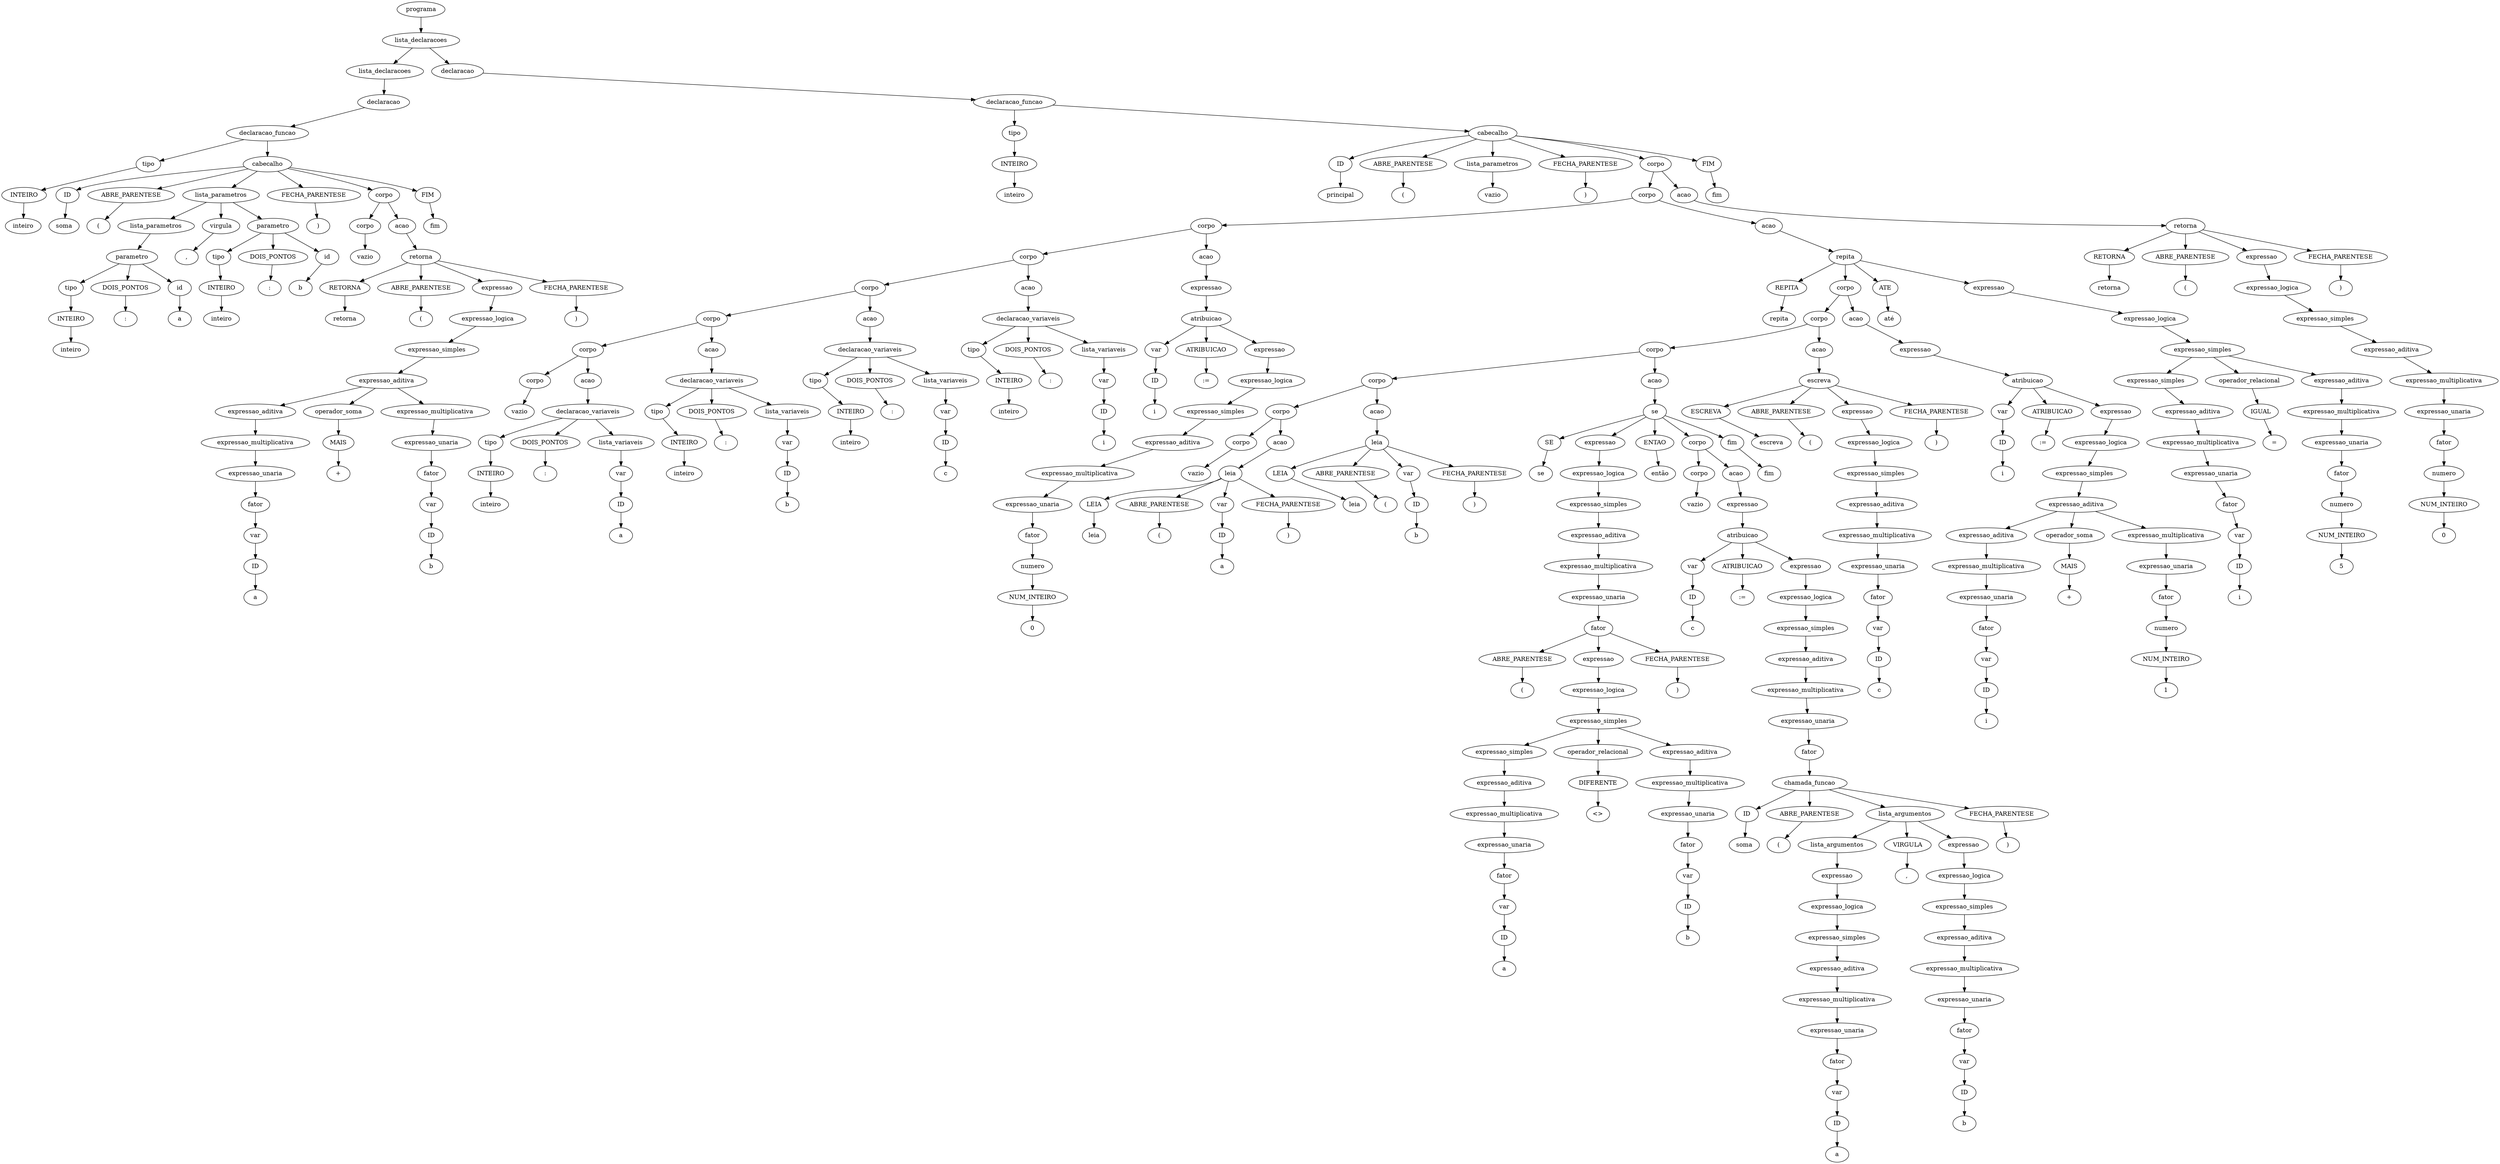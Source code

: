 digraph tree {
    "0x0" [label="programa"];
    "0x1" [label="lista_declaracoes"];
    "0x2" [label="lista_declaracoes"];
    "0x3" [label="declaracao"];
    "0x4" [label="declaracao_funcao"];
    "0x5" [label="tipo"];
    "0x6" [label="INTEIRO"];
    "0x7" [label="inteiro"];
    "0x8" [label="cabecalho"];
    "0x9" [label="ID"];
    "0xa" [label="soma"];
    "0xb" [label="ABRE_PARENTESE"];
    "0xc" [label="("];
    "0xd" [label="lista_parametros"];
    "0xe" [label="lista_parametros"];
    "0xf" [label="parametro"];
    "0x10" [label="tipo"];
    "0x11" [label="INTEIRO"];
    "0x12" [label="inteiro"];
    "0x13" [label="DOIS_PONTOS"];
    "0x14" [label=":"];
    "0x15" [label="id"];
    "0x16" [label="a"];
    "0x17" [label="virgula"];
    "0x18" [label=","];
    "0x19" [label="parametro"];
    "0x1a" [label="tipo"];
    "0x1b" [label="INTEIRO"];
    "0x1c" [label="inteiro"];
    "0x1d" [label="DOIS_PONTOS"];
    "0x1e" [label=":"];
    "0x1f" [label="id"];
    "0x20" [label="b"];
    "0x21" [label="FECHA_PARENTESE"];
    "0x22" [label=")"];
    "0x23" [label="corpo"];
    "0x24" [label="corpo"];
    "0x25" [label="vazio"];
    "0x26" [label="acao"];
    "0x27" [label="retorna"];
    "0x28" [label="RETORNA"];
    "0x29" [label="retorna"];
    "0x2a" [label="ABRE_PARENTESE"];
    "0x2b" [label="("];
    "0x2c" [label="expressao"];
    "0x2d" [label="expressao_logica"];
    "0x2e" [label="expressao_simples"];
    "0x2f" [label="expressao_aditiva"];
    "0x30" [label="expressao_aditiva"];
    "0x31" [label="expressao_multiplicativa"];
    "0x32" [label="expressao_unaria"];
    "0x33" [label="fator"];
    "0x34" [label="var"];
    "0x35" [label="ID"];
    "0x36" [label="a"];
    "0x37" [label="operador_soma"];
    "0x38" [label="MAIS"];
    "0x39" [label="+"];
    "0x3a" [label="expressao_multiplicativa"];
    "0x3b" [label="expressao_unaria"];
    "0x3c" [label="fator"];
    "0x3d" [label="var"];
    "0x3e" [label="ID"];
    "0x3f" [label="b"];
    "0x40" [label="FECHA_PARENTESE"];
    "0x41" [label=")"];
    "0x42" [label="FIM"];
    "0x43" [label="fim"];
    "0x44" [label="declaracao"];
    "0x45" [label="declaracao_funcao"];
    "0x46" [label="tipo"];
    "0x47" [label="INTEIRO"];
    "0x48" [label="inteiro"];
    "0x49" [label="cabecalho"];
    "0x4a" [label="ID"];
    "0x4b" [label="principal"];
    "0x4c" [label="ABRE_PARENTESE"];
    "0x4d" [label="("];
    "0x4e" [label="lista_parametros"];
    "0x4f" [label="vazio"];
    "0x50" [label="FECHA_PARENTESE"];
    "0x51" [label=")"];
    "0x52" [label="corpo"];
    "0x53" [label="corpo"];
    "0x54" [label="corpo"];
    "0x55" [label="corpo"];
    "0x56" [label="corpo"];
    "0x57" [label="corpo"];
    "0x58" [label="corpo"];
    "0x59" [label="corpo"];
    "0x5a" [label="vazio"];
    "0x5b" [label="acao"];
    "0x5c" [label="declaracao_variaveis"];
    "0x5d" [label="tipo"];
    "0x5e" [label="INTEIRO"];
    "0x5f" [label="inteiro"];
    "0x60" [label="DOIS_PONTOS"];
    "0x61" [label=":"];
    "0x62" [label="lista_variaveis"];
    "0x63" [label="var"];
    "0x64" [label="ID"];
    "0x65" [label="a"];
    "0x66" [label="acao"];
    "0x67" [label="declaracao_variaveis"];
    "0x68" [label="tipo"];
    "0x69" [label="INTEIRO"];
    "0x6a" [label="inteiro"];
    "0x6b" [label="DOIS_PONTOS"];
    "0x6c" [label=":"];
    "0x6d" [label="lista_variaveis"];
    "0x6e" [label="var"];
    "0x6f" [label="ID"];
    "0x70" [label="b"];
    "0x71" [label="acao"];
    "0x72" [label="declaracao_variaveis"];
    "0x73" [label="tipo"];
    "0x74" [label="INTEIRO"];
    "0x75" [label="inteiro"];
    "0x76" [label="DOIS_PONTOS"];
    "0x77" [label=":"];
    "0x78" [label="lista_variaveis"];
    "0x79" [label="var"];
    "0x7a" [label="ID"];
    "0x7b" [label="c"];
    "0x7c" [label="acao"];
    "0x7d" [label="declaracao_variaveis"];
    "0x7e" [label="tipo"];
    "0x7f" [label="INTEIRO"];
    "0x80" [label="inteiro"];
    "0x81" [label="DOIS_PONTOS"];
    "0x82" [label=":"];
    "0x83" [label="lista_variaveis"];
    "0x84" [label="var"];
    "0x85" [label="ID"];
    "0x86" [label="i"];
    "0x87" [label="acao"];
    "0x88" [label="expressao"];
    "0x89" [label="atribuicao"];
    "0x8a" [label="var"];
    "0x8b" [label="ID"];
    "0x8c" [label="i"];
    "0x8d" [label="ATRIBUICAO"];
    "0x8e" [label=":="];
    "0x8f" [label="expressao"];
    "0x90" [label="expressao_logica"];
    "0x91" [label="expressao_simples"];
    "0x92" [label="expressao_aditiva"];
    "0x93" [label="expressao_multiplicativa"];
    "0x94" [label="expressao_unaria"];
    "0x95" [label="fator"];
    "0x96" [label="numero"];
    "0x97" [label="NUM_INTEIRO"];
    "0x98" [label="0"];
    "0x99" [label="acao"];
    "0x9a" [label="repita"];
    "0x9b" [label="REPITA"];
    "0x9c" [label="repita"];
    "0x9d" [label="corpo"];
    "0x9e" [label="corpo"];
    "0x9f" [label="corpo"];
    "0xa0" [label="corpo"];
    "0xa1" [label="corpo"];
    "0xa2" [label="corpo"];
    "0xa3" [label="vazio"];
    "0xa4" [label="acao"];
    "0xa5" [label="leia"];
    "0xa6" [label="LEIA"];
    "0xa7" [label="leia"];
    "0xa8" [label="ABRE_PARENTESE"];
    "0xa9" [label="("];
    "0xaa" [label="var"];
    "0xab" [label="ID"];
    "0xac" [label="a"];
    "0xad" [label="FECHA_PARENTESE"];
    "0xae" [label=")"];
    "0xaf" [label="acao"];
    "0xb0" [label="leia"];
    "0xb1" [label="LEIA"];
    "0xb2" [label="leia"];
    "0xb3" [label="ABRE_PARENTESE"];
    "0xb4" [label="("];
    "0xb5" [label="var"];
    "0xb6" [label="ID"];
    "0xb7" [label="b"];
    "0xb8" [label="FECHA_PARENTESE"];
    "0xb9" [label=")"];
    "0xba" [label="acao"];
    "0xbb" [label="se"];
    "0xbc" [label="SE"];
    "0xbd" [label="se"];
    "0xbe" [label="expressao"];
    "0xbf" [label="expressao_logica"];
    "0xc0" [label="expressao_simples"];
    "0xc1" [label="expressao_aditiva"];
    "0xc2" [label="expressao_multiplicativa"];
    "0xc3" [label="expressao_unaria"];
    "0xc4" [label="fator"];
    "0xc5" [label="ABRE_PARENTESE"];
    "0xc6" [label="("];
    "0xc7" [label="expressao"];
    "0xc8" [label="expressao_logica"];
    "0xc9" [label="expressao_simples"];
    "0xca" [label="expressao_simples"];
    "0xcb" [label="expressao_aditiva"];
    "0xcc" [label="expressao_multiplicativa"];
    "0xcd" [label="expressao_unaria"];
    "0xce" [label="fator"];
    "0xcf" [label="var"];
    "0xd0" [label="ID"];
    "0xd1" [label="a"];
    "0xd2" [label="operador_relacional"];
    "0xd3" [label="DIFERENTE"];
    "0xd4" [label="<>"];
    "0xd5" [label="expressao_aditiva"];
    "0xd6" [label="expressao_multiplicativa"];
    "0xd7" [label="expressao_unaria"];
    "0xd8" [label="fator"];
    "0xd9" [label="var"];
    "0xda" [label="ID"];
    "0xdb" [label="b"];
    "0xdc" [label="FECHA_PARENTESE"];
    "0xdd" [label=")"];
    "0xde" [label="ENTAO"];
    "0xdf" [label="então"];
    "0xe0" [label="corpo"];
    "0xe1" [label="corpo"];
    "0xe2" [label="vazio"];
    "0xe3" [label="acao"];
    "0xe4" [label="expressao"];
    "0xe5" [label="atribuicao"];
    "0xe6" [label="var"];
    "0xe7" [label="ID"];
    "0xe8" [label="c"];
    "0xe9" [label="ATRIBUICAO"];
    "0xea" [label=":="];
    "0xeb" [label="expressao"];
    "0xec" [label="expressao_logica"];
    "0xed" [label="expressao_simples"];
    "0xee" [label="expressao_aditiva"];
    "0xef" [label="expressao_multiplicativa"];
    "0xf0" [label="expressao_unaria"];
    "0xf1" [label="fator"];
    "0xf2" [label="chamada_funcao"];
    "0xf3" [label="ID"];
    "0xf4" [label="soma"];
    "0xf5" [label="ABRE_PARENTESE"];
    "0xf6" [label="("];
    "0xf7" [label="lista_argumentos"];
    "0xf8" [label="lista_argumentos"];
    "0xf9" [label="expressao"];
    "0xfa" [label="expressao_logica"];
    "0xfb" [label="expressao_simples"];
    "0xfc" [label="expressao_aditiva"];
    "0xfd" [label="expressao_multiplicativa"];
    "0xfe" [label="expressao_unaria"];
    "0xff" [label="fator"];
    "0x100" [label="var"];
    "0x101" [label="ID"];
    "0x102" [label="a"];
    "0x103" [label="VIRGULA"];
    "0x104" [label=","];
    "0x105" [label="expressao"];
    "0x106" [label="expressao_logica"];
    "0x107" [label="expressao_simples"];
    "0x108" [label="expressao_aditiva"];
    "0x109" [label="expressao_multiplicativa"];
    "0x10a" [label="expressao_unaria"];
    "0x10b" [label="fator"];
    "0x10c" [label="var"];
    "0x10d" [label="ID"];
    "0x10e" [label="b"];
    "0x10f" [label="FECHA_PARENTESE"];
    "0x110" [label=")"];
    "0x111" [label="fim"];
    "0x112" [label="fim"];
    "0x113" [label="acao"];
    "0x114" [label="escreva"];
    "0x115" [label="ESCREVA"];
    "0x116" [label="escreva"];
    "0x117" [label="ABRE_PARENTESE"];
    "0x118" [label="("];
    "0x119" [label="expressao"];
    "0x11a" [label="expressao_logica"];
    "0x11b" [label="expressao_simples"];
    "0x11c" [label="expressao_aditiva"];
    "0x11d" [label="expressao_multiplicativa"];
    "0x11e" [label="expressao_unaria"];
    "0x11f" [label="fator"];
    "0x120" [label="var"];
    "0x121" [label="ID"];
    "0x122" [label="c"];
    "0x123" [label="FECHA_PARENTESE"];
    "0x124" [label=")"];
    "0x125" [label="acao"];
    "0x126" [label="expressao"];
    "0x127" [label="atribuicao"];
    "0x128" [label="var"];
    "0x129" [label="ID"];
    "0x12a" [label="i"];
    "0x12b" [label="ATRIBUICAO"];
    "0x12c" [label=":="];
    "0x12d" [label="expressao"];
    "0x12e" [label="expressao_logica"];
    "0x12f" [label="expressao_simples"];
    "0x130" [label="expressao_aditiva"];
    "0x131" [label="expressao_aditiva"];
    "0x132" [label="expressao_multiplicativa"];
    "0x133" [label="expressao_unaria"];
    "0x134" [label="fator"];
    "0x135" [label="var"];
    "0x136" [label="ID"];
    "0x137" [label="i"];
    "0x138" [label="operador_soma"];
    "0x139" [label="MAIS"];
    "0x13a" [label="+"];
    "0x13b" [label="expressao_multiplicativa"];
    "0x13c" [label="expressao_unaria"];
    "0x13d" [label="fator"];
    "0x13e" [label="numero"];
    "0x13f" [label="NUM_INTEIRO"];
    "0x140" [label="1"];
    "0x141" [label="ATE"];
    "0x142" [label="até"];
    "0x143" [label="expressao"];
    "0x144" [label="expressao_logica"];
    "0x145" [label="expressao_simples"];
    "0x146" [label="expressao_simples"];
    "0x147" [label="expressao_aditiva"];
    "0x148" [label="expressao_multiplicativa"];
    "0x149" [label="expressao_unaria"];
    "0x14a" [label="fator"];
    "0x14b" [label="var"];
    "0x14c" [label="ID"];
    "0x14d" [label="i"];
    "0x14e" [label="operador_relacional"];
    "0x14f" [label="IGUAL"];
    "0x150" [label="="];
    "0x151" [label="expressao_aditiva"];
    "0x152" [label="expressao_multiplicativa"];
    "0x153" [label="expressao_unaria"];
    "0x154" [label="fator"];
    "0x155" [label="numero"];
    "0x156" [label="NUM_INTEIRO"];
    "0x157" [label="5"];
    "0x158" [label="acao"];
    "0x159" [label="retorna"];
    "0x15a" [label="RETORNA"];
    "0x15b" [label="retorna"];
    "0x15c" [label="ABRE_PARENTESE"];
    "0x15d" [label="("];
    "0x15e" [label="expressao"];
    "0x15f" [label="expressao_logica"];
    "0x160" [label="expressao_simples"];
    "0x161" [label="expressao_aditiva"];
    "0x162" [label="expressao_multiplicativa"];
    "0x163" [label="expressao_unaria"];
    "0x164" [label="fator"];
    "0x165" [label="numero"];
    "0x166" [label="NUM_INTEIRO"];
    "0x167" [label="0"];
    "0x168" [label="FECHA_PARENTESE"];
    "0x169" [label=")"];
    "0x16a" [label="FIM"];
    "0x16b" [label="fim"];
    "0x0" -> "0x1";
    "0x1" -> "0x2";
    "0x1" -> "0x44";
    "0x2" -> "0x3";
    "0x3" -> "0x4";
    "0x4" -> "0x5";
    "0x4" -> "0x8";
    "0x5" -> "0x6";
    "0x6" -> "0x7";
    "0x8" -> "0x9";
    "0x8" -> "0xb";
    "0x8" -> "0xd";
    "0x8" -> "0x21";
    "0x8" -> "0x23";
    "0x8" -> "0x42";
    "0x9" -> "0xa";
    "0xb" -> "0xc";
    "0xd" -> "0xe";
    "0xd" -> "0x17";
    "0xd" -> "0x19";
    "0xe" -> "0xf";
    "0xf" -> "0x10";
    "0xf" -> "0x13";
    "0xf" -> "0x15";
    "0x10" -> "0x11";
    "0x11" -> "0x12";
    "0x13" -> "0x14";
    "0x15" -> "0x16";
    "0x17" -> "0x18";
    "0x19" -> "0x1a";
    "0x19" -> "0x1d";
    "0x19" -> "0x1f";
    "0x1a" -> "0x1b";
    "0x1b" -> "0x1c";
    "0x1d" -> "0x1e";
    "0x1f" -> "0x20";
    "0x21" -> "0x22";
    "0x23" -> "0x24";
    "0x23" -> "0x26";
    "0x24" -> "0x25";
    "0x26" -> "0x27";
    "0x27" -> "0x28";
    "0x27" -> "0x2a";
    "0x27" -> "0x2c";
    "0x27" -> "0x40";
    "0x28" -> "0x29";
    "0x2a" -> "0x2b";
    "0x2c" -> "0x2d";
    "0x2d" -> "0x2e";
    "0x2e" -> "0x2f";
    "0x2f" -> "0x30";
    "0x2f" -> "0x37";
    "0x2f" -> "0x3a";
    "0x30" -> "0x31";
    "0x31" -> "0x32";
    "0x32" -> "0x33";
    "0x33" -> "0x34";
    "0x34" -> "0x35";
    "0x35" -> "0x36";
    "0x37" -> "0x38";
    "0x38" -> "0x39";
    "0x3a" -> "0x3b";
    "0x3b" -> "0x3c";
    "0x3c" -> "0x3d";
    "0x3d" -> "0x3e";
    "0x3e" -> "0x3f";
    "0x40" -> "0x41";
    "0x42" -> "0x43";
    "0x44" -> "0x45";
    "0x45" -> "0x46";
    "0x45" -> "0x49";
    "0x46" -> "0x47";
    "0x47" -> "0x48";
    "0x49" -> "0x4a";
    "0x49" -> "0x4c";
    "0x49" -> "0x4e";
    "0x49" -> "0x50";
    "0x49" -> "0x52";
    "0x49" -> "0x16a";
    "0x4a" -> "0x4b";
    "0x4c" -> "0x4d";
    "0x4e" -> "0x4f";
    "0x50" -> "0x51";
    "0x52" -> "0x53";
    "0x52" -> "0x158";
    "0x53" -> "0x54";
    "0x53" -> "0x99";
    "0x54" -> "0x55";
    "0x54" -> "0x87";
    "0x55" -> "0x56";
    "0x55" -> "0x7c";
    "0x56" -> "0x57";
    "0x56" -> "0x71";
    "0x57" -> "0x58";
    "0x57" -> "0x66";
    "0x58" -> "0x59";
    "0x58" -> "0x5b";
    "0x59" -> "0x5a";
    "0x5b" -> "0x5c";
    "0x5c" -> "0x5d";
    "0x5c" -> "0x60";
    "0x5c" -> "0x62";
    "0x5d" -> "0x5e";
    "0x5e" -> "0x5f";
    "0x60" -> "0x61";
    "0x62" -> "0x63";
    "0x63" -> "0x64";
    "0x64" -> "0x65";
    "0x66" -> "0x67";
    "0x67" -> "0x68";
    "0x67" -> "0x6b";
    "0x67" -> "0x6d";
    "0x68" -> "0x69";
    "0x69" -> "0x6a";
    "0x6b" -> "0x6c";
    "0x6d" -> "0x6e";
    "0x6e" -> "0x6f";
    "0x6f" -> "0x70";
    "0x71" -> "0x72";
    "0x72" -> "0x73";
    "0x72" -> "0x76";
    "0x72" -> "0x78";
    "0x73" -> "0x74";
    "0x74" -> "0x75";
    "0x76" -> "0x77";
    "0x78" -> "0x79";
    "0x79" -> "0x7a";
    "0x7a" -> "0x7b";
    "0x7c" -> "0x7d";
    "0x7d" -> "0x7e";
    "0x7d" -> "0x81";
    "0x7d" -> "0x83";
    "0x7e" -> "0x7f";
    "0x7f" -> "0x80";
    "0x81" -> "0x82";
    "0x83" -> "0x84";
    "0x84" -> "0x85";
    "0x85" -> "0x86";
    "0x87" -> "0x88";
    "0x88" -> "0x89";
    "0x89" -> "0x8a";
    "0x89" -> "0x8d";
    "0x89" -> "0x8f";
    "0x8a" -> "0x8b";
    "0x8b" -> "0x8c";
    "0x8d" -> "0x8e";
    "0x8f" -> "0x90";
    "0x90" -> "0x91";
    "0x91" -> "0x92";
    "0x92" -> "0x93";
    "0x93" -> "0x94";
    "0x94" -> "0x95";
    "0x95" -> "0x96";
    "0x96" -> "0x97";
    "0x97" -> "0x98";
    "0x99" -> "0x9a";
    "0x9a" -> "0x9b";
    "0x9a" -> "0x9d";
    "0x9a" -> "0x141";
    "0x9a" -> "0x143";
    "0x9b" -> "0x9c";
    "0x9d" -> "0x9e";
    "0x9d" -> "0x125";
    "0x9e" -> "0x9f";
    "0x9e" -> "0x113";
    "0x9f" -> "0xa0";
    "0x9f" -> "0xba";
    "0xa0" -> "0xa1";
    "0xa0" -> "0xaf";
    "0xa1" -> "0xa2";
    "0xa1" -> "0xa4";
    "0xa2" -> "0xa3";
    "0xa4" -> "0xa5";
    "0xa5" -> "0xa6";
    "0xa5" -> "0xa8";
    "0xa5" -> "0xaa";
    "0xa5" -> "0xad";
    "0xa6" -> "0xa7";
    "0xa8" -> "0xa9";
    "0xaa" -> "0xab";
    "0xab" -> "0xac";
    "0xad" -> "0xae";
    "0xaf" -> "0xb0";
    "0xb0" -> "0xb1";
    "0xb0" -> "0xb3";
    "0xb0" -> "0xb5";
    "0xb0" -> "0xb8";
    "0xb1" -> "0xb2";
    "0xb3" -> "0xb4";
    "0xb5" -> "0xb6";
    "0xb6" -> "0xb7";
    "0xb8" -> "0xb9";
    "0xba" -> "0xbb";
    "0xbb" -> "0xbc";
    "0xbb" -> "0xbe";
    "0xbb" -> "0xde";
    "0xbb" -> "0xe0";
    "0xbb" -> "0x111";
    "0xbc" -> "0xbd";
    "0xbe" -> "0xbf";
    "0xbf" -> "0xc0";
    "0xc0" -> "0xc1";
    "0xc1" -> "0xc2";
    "0xc2" -> "0xc3";
    "0xc3" -> "0xc4";
    "0xc4" -> "0xc5";
    "0xc4" -> "0xc7";
    "0xc4" -> "0xdc";
    "0xc5" -> "0xc6";
    "0xc7" -> "0xc8";
    "0xc8" -> "0xc9";
    "0xc9" -> "0xca";
    "0xc9" -> "0xd2";
    "0xc9" -> "0xd5";
    "0xca" -> "0xcb";
    "0xcb" -> "0xcc";
    "0xcc" -> "0xcd";
    "0xcd" -> "0xce";
    "0xce" -> "0xcf";
    "0xcf" -> "0xd0";
    "0xd0" -> "0xd1";
    "0xd2" -> "0xd3";
    "0xd3" -> "0xd4";
    "0xd5" -> "0xd6";
    "0xd6" -> "0xd7";
    "0xd7" -> "0xd8";
    "0xd8" -> "0xd9";
    "0xd9" -> "0xda";
    "0xda" -> "0xdb";
    "0xdc" -> "0xdd";
    "0xde" -> "0xdf";
    "0xe0" -> "0xe1";
    "0xe0" -> "0xe3";
    "0xe1" -> "0xe2";
    "0xe3" -> "0xe4";
    "0xe4" -> "0xe5";
    "0xe5" -> "0xe6";
    "0xe5" -> "0xe9";
    "0xe5" -> "0xeb";
    "0xe6" -> "0xe7";
    "0xe7" -> "0xe8";
    "0xe9" -> "0xea";
    "0xeb" -> "0xec";
    "0xec" -> "0xed";
    "0xed" -> "0xee";
    "0xee" -> "0xef";
    "0xef" -> "0xf0";
    "0xf0" -> "0xf1";
    "0xf1" -> "0xf2";
    "0xf2" -> "0xf3";
    "0xf2" -> "0xf5";
    "0xf2" -> "0xf7";
    "0xf2" -> "0x10f";
    "0xf3" -> "0xf4";
    "0xf5" -> "0xf6";
    "0xf7" -> "0xf8";
    "0xf7" -> "0x103";
    "0xf7" -> "0x105";
    "0xf8" -> "0xf9";
    "0xf9" -> "0xfa";
    "0xfa" -> "0xfb";
    "0xfb" -> "0xfc";
    "0xfc" -> "0xfd";
    "0xfd" -> "0xfe";
    "0xfe" -> "0xff";
    "0xff" -> "0x100";
    "0x100" -> "0x101";
    "0x101" -> "0x102";
    "0x103" -> "0x104";
    "0x105" -> "0x106";
    "0x106" -> "0x107";
    "0x107" -> "0x108";
    "0x108" -> "0x109";
    "0x109" -> "0x10a";
    "0x10a" -> "0x10b";
    "0x10b" -> "0x10c";
    "0x10c" -> "0x10d";
    "0x10d" -> "0x10e";
    "0x10f" -> "0x110";
    "0x111" -> "0x112";
    "0x113" -> "0x114";
    "0x114" -> "0x115";
    "0x114" -> "0x117";
    "0x114" -> "0x119";
    "0x114" -> "0x123";
    "0x115" -> "0x116";
    "0x117" -> "0x118";
    "0x119" -> "0x11a";
    "0x11a" -> "0x11b";
    "0x11b" -> "0x11c";
    "0x11c" -> "0x11d";
    "0x11d" -> "0x11e";
    "0x11e" -> "0x11f";
    "0x11f" -> "0x120";
    "0x120" -> "0x121";
    "0x121" -> "0x122";
    "0x123" -> "0x124";
    "0x125" -> "0x126";
    "0x126" -> "0x127";
    "0x127" -> "0x128";
    "0x127" -> "0x12b";
    "0x127" -> "0x12d";
    "0x128" -> "0x129";
    "0x129" -> "0x12a";
    "0x12b" -> "0x12c";
    "0x12d" -> "0x12e";
    "0x12e" -> "0x12f";
    "0x12f" -> "0x130";
    "0x130" -> "0x131";
    "0x130" -> "0x138";
    "0x130" -> "0x13b";
    "0x131" -> "0x132";
    "0x132" -> "0x133";
    "0x133" -> "0x134";
    "0x134" -> "0x135";
    "0x135" -> "0x136";
    "0x136" -> "0x137";
    "0x138" -> "0x139";
    "0x139" -> "0x13a";
    "0x13b" -> "0x13c";
    "0x13c" -> "0x13d";
    "0x13d" -> "0x13e";
    "0x13e" -> "0x13f";
    "0x13f" -> "0x140";
    "0x141" -> "0x142";
    "0x143" -> "0x144";
    "0x144" -> "0x145";
    "0x145" -> "0x146";
    "0x145" -> "0x14e";
    "0x145" -> "0x151";
    "0x146" -> "0x147";
    "0x147" -> "0x148";
    "0x148" -> "0x149";
    "0x149" -> "0x14a";
    "0x14a" -> "0x14b";
    "0x14b" -> "0x14c";
    "0x14c" -> "0x14d";
    "0x14e" -> "0x14f";
    "0x14f" -> "0x150";
    "0x151" -> "0x152";
    "0x152" -> "0x153";
    "0x153" -> "0x154";
    "0x154" -> "0x155";
    "0x155" -> "0x156";
    "0x156" -> "0x157";
    "0x158" -> "0x159";
    "0x159" -> "0x15a";
    "0x159" -> "0x15c";
    "0x159" -> "0x15e";
    "0x159" -> "0x168";
    "0x15a" -> "0x15b";
    "0x15c" -> "0x15d";
    "0x15e" -> "0x15f";
    "0x15f" -> "0x160";
    "0x160" -> "0x161";
    "0x161" -> "0x162";
    "0x162" -> "0x163";
    "0x163" -> "0x164";
    "0x164" -> "0x165";
    "0x165" -> "0x166";
    "0x166" -> "0x167";
    "0x168" -> "0x169";
    "0x16a" -> "0x16b";
}
